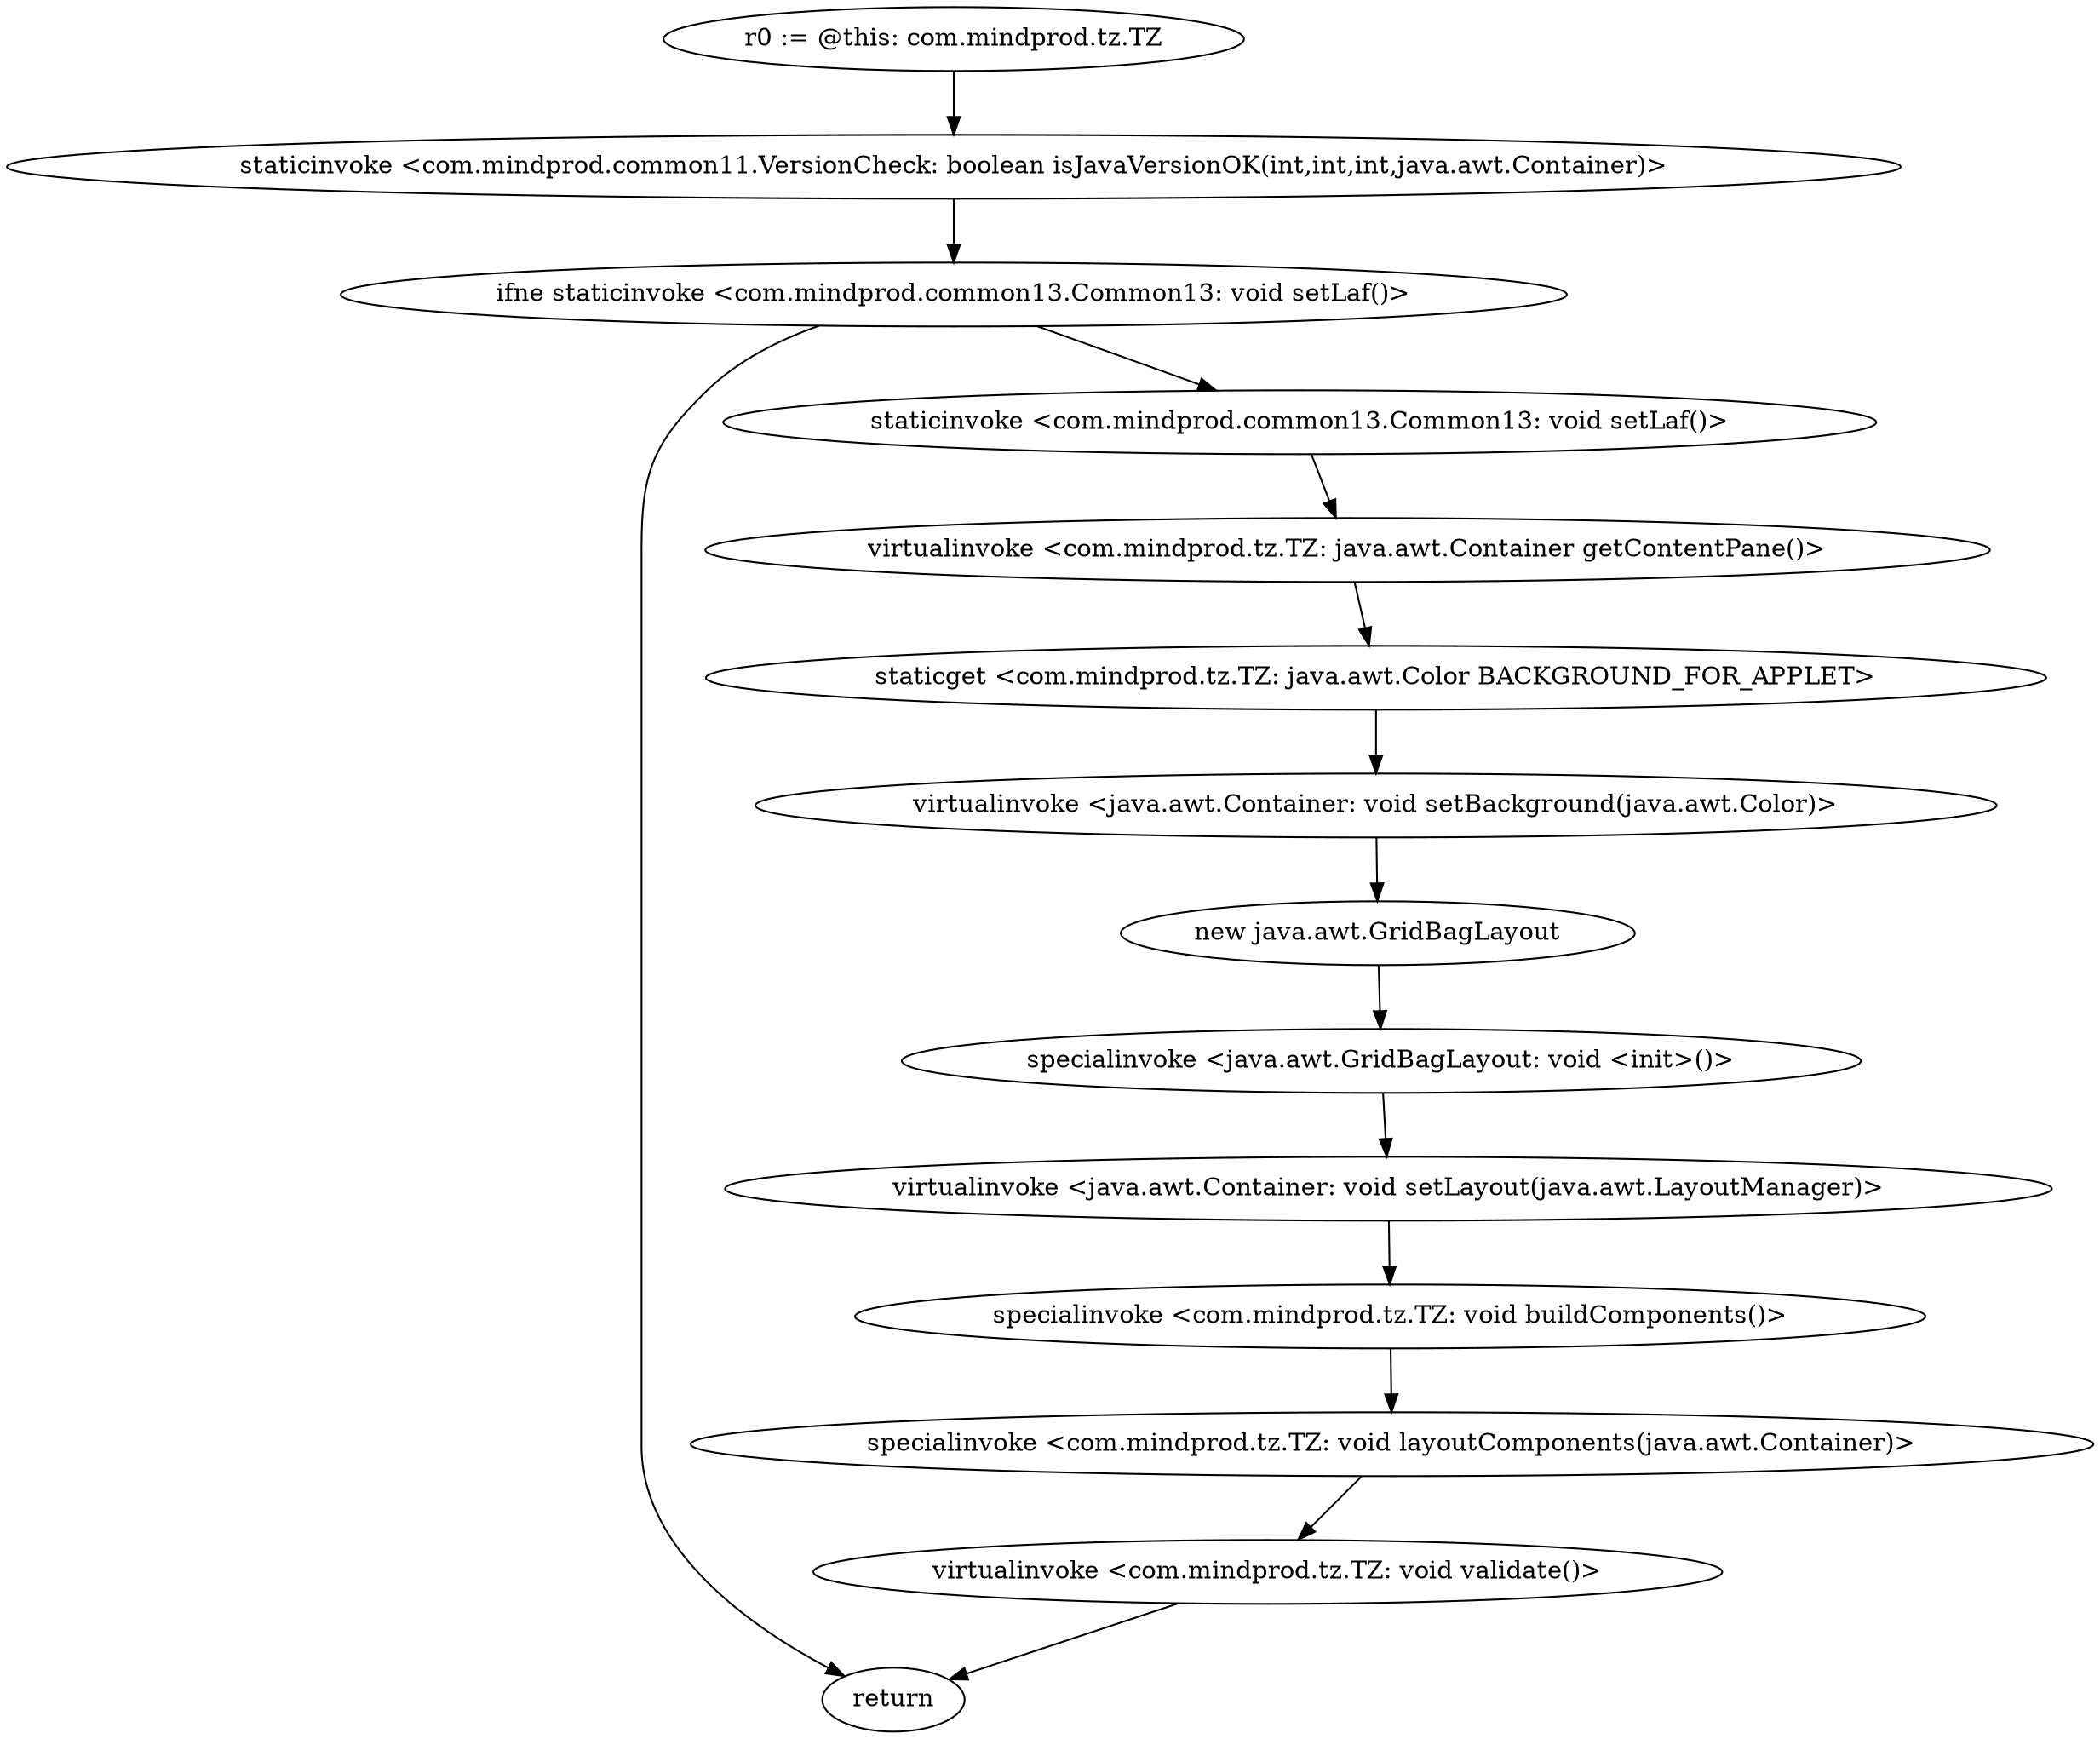 digraph "" {
"r0 := @this: com.mindprod.tz.TZ"->"staticinvoke <com.mindprod.common11.VersionCheck: boolean isJavaVersionOK(int,int,int,java.awt.Container)>";
 "staticinvoke <com.mindprod.common11.VersionCheck: boolean isJavaVersionOK(int,int,int,java.awt.Container)>"->"ifne staticinvoke <com.mindprod.common13.Common13: void setLaf()>";
 "ifne staticinvoke <com.mindprod.common13.Common13: void setLaf()>"->"return";
 "ifne staticinvoke <com.mindprod.common13.Common13: void setLaf()>"->"staticinvoke <com.mindprod.common13.Common13: void setLaf()>";
 "staticinvoke <com.mindprod.common13.Common13: void setLaf()>"->"virtualinvoke <com.mindprod.tz.TZ: java.awt.Container getContentPane()>";
 "virtualinvoke <com.mindprod.tz.TZ: java.awt.Container getContentPane()>"->"staticget <com.mindprod.tz.TZ: java.awt.Color BACKGROUND_FOR_APPLET>";
 "staticget <com.mindprod.tz.TZ: java.awt.Color BACKGROUND_FOR_APPLET>"->"virtualinvoke <java.awt.Container: void setBackground(java.awt.Color)>";
 "virtualinvoke <java.awt.Container: void setBackground(java.awt.Color)>"->"new java.awt.GridBagLayout";
 "new java.awt.GridBagLayout"->"specialinvoke <java.awt.GridBagLayout: void <init>()>";
 "specialinvoke <java.awt.GridBagLayout: void <init>()>"->"virtualinvoke <java.awt.Container: void setLayout(java.awt.LayoutManager)>";
 "virtualinvoke <java.awt.Container: void setLayout(java.awt.LayoutManager)>"->"specialinvoke <com.mindprod.tz.TZ: void buildComponents()>";
 "specialinvoke <com.mindprod.tz.TZ: void buildComponents()>"->"specialinvoke <com.mindprod.tz.TZ: void layoutComponents(java.awt.Container)>";
 "specialinvoke <com.mindprod.tz.TZ: void layoutComponents(java.awt.Container)>"->"virtualinvoke <com.mindprod.tz.TZ: void validate()>";
 "virtualinvoke <com.mindprod.tz.TZ: void validate()>"->"return";
}

